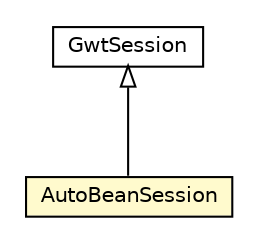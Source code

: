 #!/usr/local/bin/dot
#
# Class diagram 
# Generated by UMLGraph version R5_6-24-gf6e263 (http://www.umlgraph.org/)
#

digraph G {
	edge [fontname="Helvetica",fontsize=10,labelfontname="Helvetica",labelfontsize=10];
	node [fontname="Helvetica",fontsize=10,shape=plaintext];
	nodesep=0.25;
	ranksep=0.5;
	// io.reinert.requestor.gwt.GwtSession
	c8392 [label=<<table title="io.reinert.requestor.gwt.GwtSession" border="0" cellborder="1" cellspacing="0" cellpadding="2" port="p" href="../gwt/GwtSession.html">
		<tr><td><table border="0" cellspacing="0" cellpadding="1">
<tr><td align="center" balign="center"> GwtSession </td></tr>
		</table></td></tr>
		</table>>, URL="../gwt/GwtSession.html", fontname="Helvetica", fontcolor="black", fontsize=10.0];
	// io.reinert.requestor.autobean.AutoBeanSession
	c8418 [label=<<table title="io.reinert.requestor.autobean.AutoBeanSession" border="0" cellborder="1" cellspacing="0" cellpadding="2" port="p" bgcolor="lemonChiffon" href="./AutoBeanSession.html">
		<tr><td><table border="0" cellspacing="0" cellpadding="1">
<tr><td align="center" balign="center"> AutoBeanSession </td></tr>
		</table></td></tr>
		</table>>, URL="./AutoBeanSession.html", fontname="Helvetica", fontcolor="black", fontsize=10.0];
	//io.reinert.requestor.autobean.AutoBeanSession extends io.reinert.requestor.gwt.GwtSession
	c8392:p -> c8418:p [dir=back,arrowtail=empty];
}

